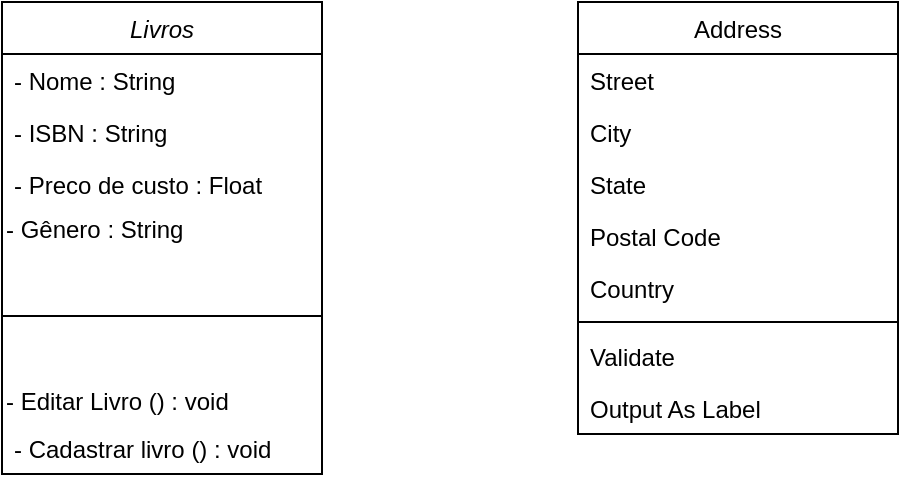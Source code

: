 <mxfile version="13.6.10" type="github" pages="2">
  <diagram id="C5RBs43oDa-KdzZeNtuy" name="Page-1">
    <mxGraphModel dx="868" dy="450" grid="1" gridSize="10" guides="1" tooltips="1" connect="1" arrows="1" fold="1" page="1" pageScale="1" pageWidth="827" pageHeight="1169" math="0" shadow="0">
      <root>
        <mxCell id="WIyWlLk6GJQsqaUBKTNV-0" />
        <mxCell id="WIyWlLk6GJQsqaUBKTNV-1" parent="WIyWlLk6GJQsqaUBKTNV-0" />
        <mxCell id="zkfFHV4jXpPFQw0GAbJ--0" value="Livros" style="swimlane;fontStyle=2;align=center;verticalAlign=top;childLayout=stackLayout;horizontal=1;startSize=26;horizontalStack=0;resizeParent=1;resizeLast=0;collapsible=1;marginBottom=0;rounded=0;shadow=0;strokeWidth=1;" parent="WIyWlLk6GJQsqaUBKTNV-1" vertex="1">
          <mxGeometry x="220" y="120" width="160" height="236" as="geometry">
            <mxRectangle x="220" y="120" width="160" height="26" as="alternateBounds" />
          </mxGeometry>
        </mxCell>
        <mxCell id="zkfFHV4jXpPFQw0GAbJ--1" value="- Nome : String" style="text;align=left;verticalAlign=top;spacingLeft=4;spacingRight=4;overflow=hidden;rotatable=0;points=[[0,0.5],[1,0.5]];portConstraint=eastwest;" parent="zkfFHV4jXpPFQw0GAbJ--0" vertex="1">
          <mxGeometry y="26" width="160" height="26" as="geometry" />
        </mxCell>
        <mxCell id="zkfFHV4jXpPFQw0GAbJ--2" value="- ISBN : String" style="text;align=left;verticalAlign=top;spacingLeft=4;spacingRight=4;overflow=hidden;rotatable=0;points=[[0,0.5],[1,0.5]];portConstraint=eastwest;rounded=0;shadow=0;html=0;" parent="zkfFHV4jXpPFQw0GAbJ--0" vertex="1">
          <mxGeometry y="52" width="160" height="26" as="geometry" />
        </mxCell>
        <mxCell id="zkfFHV4jXpPFQw0GAbJ--3" value="- Preco de custo : Float" style="text;align=left;verticalAlign=top;spacingLeft=4;spacingRight=4;overflow=hidden;rotatable=0;points=[[0,0.5],[1,0.5]];portConstraint=eastwest;rounded=0;shadow=0;html=0;" parent="zkfFHV4jXpPFQw0GAbJ--0" vertex="1">
          <mxGeometry y="78" width="160" height="26" as="geometry" />
        </mxCell>
        <mxCell id="8GH31ieOLAJzRrPrlHAe-11" value="- Gênero : String&amp;nbsp;" style="text;html=1;align=left;verticalAlign=middle;resizable=0;points=[];autosize=1;" vertex="1" parent="zkfFHV4jXpPFQw0GAbJ--0">
          <mxGeometry y="104" width="160" height="20" as="geometry" />
        </mxCell>
        <mxCell id="zkfFHV4jXpPFQw0GAbJ--4" value="" style="line;html=1;strokeWidth=1;align=left;verticalAlign=middle;spacingTop=-1;spacingLeft=3;spacingRight=3;rotatable=0;labelPosition=right;points=[];portConstraint=eastwest;" parent="zkfFHV4jXpPFQw0GAbJ--0" vertex="1">
          <mxGeometry y="124" width="160" height="66" as="geometry" />
        </mxCell>
        <mxCell id="8GH31ieOLAJzRrPrlHAe-9" value="- Editar Livro () : void" style="text;html=1;align=left;verticalAlign=middle;resizable=0;points=[];autosize=1;" vertex="1" parent="zkfFHV4jXpPFQw0GAbJ--0">
          <mxGeometry y="190" width="160" height="20" as="geometry" />
        </mxCell>
        <mxCell id="zkfFHV4jXpPFQw0GAbJ--5" value="- Cadastrar livro () : void" style="text;align=left;verticalAlign=top;spacingLeft=4;spacingRight=4;overflow=hidden;rotatable=0;points=[[0,0.5],[1,0.5]];portConstraint=eastwest;" parent="zkfFHV4jXpPFQw0GAbJ--0" vertex="1">
          <mxGeometry y="210" width="160" height="26" as="geometry" />
        </mxCell>
        <mxCell id="zkfFHV4jXpPFQw0GAbJ--17" value="Address" style="swimlane;fontStyle=0;align=center;verticalAlign=top;childLayout=stackLayout;horizontal=1;startSize=26;horizontalStack=0;resizeParent=1;resizeLast=0;collapsible=1;marginBottom=0;rounded=0;shadow=0;strokeWidth=1;" parent="WIyWlLk6GJQsqaUBKTNV-1" vertex="1">
          <mxGeometry x="508" y="120" width="160" height="216" as="geometry">
            <mxRectangle x="550" y="140" width="160" height="26" as="alternateBounds" />
          </mxGeometry>
        </mxCell>
        <mxCell id="zkfFHV4jXpPFQw0GAbJ--18" value="Street" style="text;align=left;verticalAlign=top;spacingLeft=4;spacingRight=4;overflow=hidden;rotatable=0;points=[[0,0.5],[1,0.5]];portConstraint=eastwest;" parent="zkfFHV4jXpPFQw0GAbJ--17" vertex="1">
          <mxGeometry y="26" width="160" height="26" as="geometry" />
        </mxCell>
        <mxCell id="zkfFHV4jXpPFQw0GAbJ--19" value="City" style="text;align=left;verticalAlign=top;spacingLeft=4;spacingRight=4;overflow=hidden;rotatable=0;points=[[0,0.5],[1,0.5]];portConstraint=eastwest;rounded=0;shadow=0;html=0;" parent="zkfFHV4jXpPFQw0GAbJ--17" vertex="1">
          <mxGeometry y="52" width="160" height="26" as="geometry" />
        </mxCell>
        <mxCell id="zkfFHV4jXpPFQw0GAbJ--20" value="State" style="text;align=left;verticalAlign=top;spacingLeft=4;spacingRight=4;overflow=hidden;rotatable=0;points=[[0,0.5],[1,0.5]];portConstraint=eastwest;rounded=0;shadow=0;html=0;" parent="zkfFHV4jXpPFQw0GAbJ--17" vertex="1">
          <mxGeometry y="78" width="160" height="26" as="geometry" />
        </mxCell>
        <mxCell id="zkfFHV4jXpPFQw0GAbJ--21" value="Postal Code" style="text;align=left;verticalAlign=top;spacingLeft=4;spacingRight=4;overflow=hidden;rotatable=0;points=[[0,0.5],[1,0.5]];portConstraint=eastwest;rounded=0;shadow=0;html=0;" parent="zkfFHV4jXpPFQw0GAbJ--17" vertex="1">
          <mxGeometry y="104" width="160" height="26" as="geometry" />
        </mxCell>
        <mxCell id="zkfFHV4jXpPFQw0GAbJ--22" value="Country" style="text;align=left;verticalAlign=top;spacingLeft=4;spacingRight=4;overflow=hidden;rotatable=0;points=[[0,0.5],[1,0.5]];portConstraint=eastwest;rounded=0;shadow=0;html=0;" parent="zkfFHV4jXpPFQw0GAbJ--17" vertex="1">
          <mxGeometry y="130" width="160" height="26" as="geometry" />
        </mxCell>
        <mxCell id="zkfFHV4jXpPFQw0GAbJ--23" value="" style="line;html=1;strokeWidth=1;align=left;verticalAlign=middle;spacingTop=-1;spacingLeft=3;spacingRight=3;rotatable=0;labelPosition=right;points=[];portConstraint=eastwest;" parent="zkfFHV4jXpPFQw0GAbJ--17" vertex="1">
          <mxGeometry y="156" width="160" height="8" as="geometry" />
        </mxCell>
        <mxCell id="zkfFHV4jXpPFQw0GAbJ--24" value="Validate" style="text;align=left;verticalAlign=top;spacingLeft=4;spacingRight=4;overflow=hidden;rotatable=0;points=[[0,0.5],[1,0.5]];portConstraint=eastwest;" parent="zkfFHV4jXpPFQw0GAbJ--17" vertex="1">
          <mxGeometry y="164" width="160" height="26" as="geometry" />
        </mxCell>
        <mxCell id="zkfFHV4jXpPFQw0GAbJ--25" value="Output As Label" style="text;align=left;verticalAlign=top;spacingLeft=4;spacingRight=4;overflow=hidden;rotatable=0;points=[[0,0.5],[1,0.5]];portConstraint=eastwest;" parent="zkfFHV4jXpPFQw0GAbJ--17" vertex="1">
          <mxGeometry y="190" width="160" height="26" as="geometry" />
        </mxCell>
      </root>
    </mxGraphModel>
  </diagram>
  <diagram id="iYQBQfJEhshgsyv_vMUT" name="Page-2">
    <mxGraphModel dx="1447" dy="750" grid="1" gridSize="10" guides="1" tooltips="1" connect="1" arrows="1" fold="1" page="1" pageScale="1" pageWidth="827" pageHeight="1169" math="0" shadow="0">
      <root>
        <mxCell id="b4Ela1Tb-xCsp0HTF6S3-0" />
        <mxCell id="b4Ela1Tb-xCsp0HTF6S3-1" parent="b4Ela1Tb-xCsp0HTF6S3-0" />
        <mxCell id="b4Ela1Tb-xCsp0HTF6S3-24" style="edgeStyle=orthogonalEdgeStyle;rounded=0;orthogonalLoop=1;jettySize=auto;html=1;" edge="1" parent="b4Ela1Tb-xCsp0HTF6S3-1" source="b4Ela1Tb-xCsp0HTF6S3-9" target="b4Ela1Tb-xCsp0HTF6S3-22">
          <mxGeometry relative="1" as="geometry" />
        </mxCell>
        <mxCell id="b4Ela1Tb-xCsp0HTF6S3-30" style="edgeStyle=orthogonalEdgeStyle;rounded=0;orthogonalLoop=1;jettySize=auto;html=1;entryX=0;entryY=0.5;entryDx=0;entryDy=0;" edge="1" parent="b4Ela1Tb-xCsp0HTF6S3-1" source="b4Ela1Tb-xCsp0HTF6S3-9" target="b4Ela1Tb-xCsp0HTF6S3-29">
          <mxGeometry relative="1" as="geometry" />
        </mxCell>
        <mxCell id="b4Ela1Tb-xCsp0HTF6S3-36" style="edgeStyle=orthogonalEdgeStyle;rounded=0;orthogonalLoop=1;jettySize=auto;html=1;entryX=0;entryY=0.75;entryDx=0;entryDy=0;entryPerimeter=0;" edge="1" parent="b4Ela1Tb-xCsp0HTF6S3-1" source="b4Ela1Tb-xCsp0HTF6S3-9" target="b4Ela1Tb-xCsp0HTF6S3-25">
          <mxGeometry relative="1" as="geometry" />
        </mxCell>
        <mxCell id="b4Ela1Tb-xCsp0HTF6S3-9" value="vendedores" style="shape=umlActor;verticalLabelPosition=bottom;verticalAlign=top;html=1;align=left;" vertex="1" parent="b4Ela1Tb-xCsp0HTF6S3-1">
          <mxGeometry x="330" y="620" width="70" height="120" as="geometry" />
        </mxCell>
        <mxCell id="b4Ela1Tb-xCsp0HTF6S3-11" value="&lt;font style=&quot;font-size: 20px&quot;&gt;Sistema de Controle de Vendas e Estoque&lt;/font&gt;" style="text;html=1;align=center;verticalAlign=middle;resizable=0;points=[];autosize=1;" vertex="1" parent="b4Ela1Tb-xCsp0HTF6S3-1">
          <mxGeometry x="165" y="40" width="390" height="20" as="geometry" />
        </mxCell>
        <mxCell id="b4Ela1Tb-xCsp0HTF6S3-34" style="edgeStyle=orthogonalEdgeStyle;rounded=0;orthogonalLoop=1;jettySize=auto;html=1;entryX=0;entryY=0.5;entryDx=0;entryDy=0;" edge="1" parent="b4Ela1Tb-xCsp0HTF6S3-1" source="b4Ela1Tb-xCsp0HTF6S3-12" target="b4Ela1Tb-xCsp0HTF6S3-32">
          <mxGeometry relative="1" as="geometry">
            <Array as="points">
              <mxPoint x="90" y="830" />
            </Array>
          </mxGeometry>
        </mxCell>
        <mxCell id="b4Ela1Tb-xCsp0HTF6S3-35" style="edgeStyle=orthogonalEdgeStyle;rounded=0;orthogonalLoop=1;jettySize=auto;html=1;entryX=0;entryY=0.5;entryDx=0;entryDy=0;" edge="1" parent="b4Ela1Tb-xCsp0HTF6S3-1" source="b4Ela1Tb-xCsp0HTF6S3-12" target="b4Ela1Tb-xCsp0HTF6S3-31">
          <mxGeometry relative="1" as="geometry">
            <Array as="points">
              <mxPoint x="90" y="980" />
            </Array>
          </mxGeometry>
        </mxCell>
        <mxCell id="b4Ela1Tb-xCsp0HTF6S3-12" value="Gerente" style="shape=umlActor;verticalLabelPosition=bottom;verticalAlign=top;html=1;outlineConnect=0;align=left;" vertex="1" parent="b4Ela1Tb-xCsp0HTF6S3-1">
          <mxGeometry x="40" y="680" width="70" height="100" as="geometry" />
        </mxCell>
        <mxCell id="b4Ela1Tb-xCsp0HTF6S3-22" value="&lt;font style=&quot;font-size: 23px&quot;&gt;Faz Login&lt;/font&gt;" style="ellipse;whiteSpace=wrap;html=1;align=left;" vertex="1" parent="b4Ela1Tb-xCsp0HTF6S3-1">
          <mxGeometry x="650" y="820" width="120" height="90" as="geometry" />
        </mxCell>
        <mxCell id="b4Ela1Tb-xCsp0HTF6S3-25" value="&lt;font style=&quot;font-size: 23px&quot;&gt;Vender&lt;/font&gt;" style="ellipse;whiteSpace=wrap;html=1;align=left;" vertex="1" parent="b4Ela1Tb-xCsp0HTF6S3-1">
          <mxGeometry x="490" y="910" width="90" height="80" as="geometry" />
        </mxCell>
        <mxCell id="b4Ela1Tb-xCsp0HTF6S3-29" value="&lt;font style=&quot;font-size: 16px&quot;&gt;Consultar livros&lt;/font&gt;" style="ellipse;whiteSpace=wrap;html=1;align=left;" vertex="1" parent="b4Ela1Tb-xCsp0HTF6S3-1">
          <mxGeometry x="490" y="760" width="120" height="80" as="geometry" />
        </mxCell>
        <mxCell id="b4Ela1Tb-xCsp0HTF6S3-31" value="" style="ellipse;whiteSpace=wrap;html=1;align=left;" vertex="1" parent="b4Ela1Tb-xCsp0HTF6S3-1">
          <mxGeometry x="40" y="940" width="120" height="80" as="geometry" />
        </mxCell>
        <mxCell id="b4Ela1Tb-xCsp0HTF6S3-32" value="" style="ellipse;whiteSpace=wrap;html=1;align=left;" vertex="1" parent="b4Ela1Tb-xCsp0HTF6S3-1">
          <mxGeometry x="200" y="940" width="120" height="80" as="geometry" />
        </mxCell>
      </root>
    </mxGraphModel>
  </diagram>
</mxfile>
